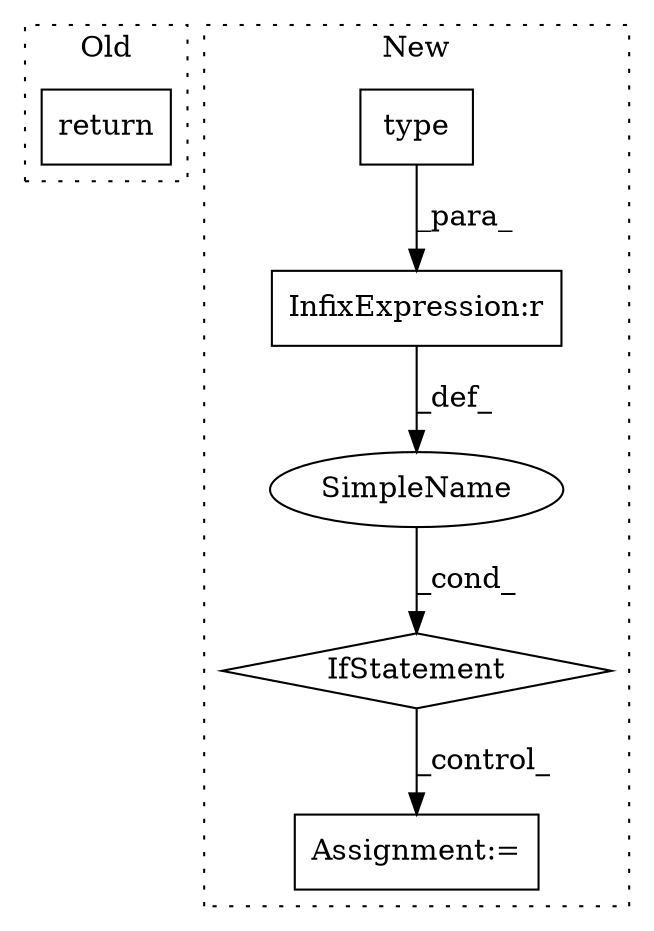 digraph G {
subgraph cluster0 {
1 [label="return" a="41" s="3770" l="7" shape="box"];
label = "Old";
style="dotted";
}
subgraph cluster1 {
2 [label="type" a="32" s="3794,3806" l="5,1" shape="box"];
3 [label="IfStatement" a="25" s="3790,3815" l="4,2" shape="diamond"];
4 [label="InfixExpression:r" a="27" s="3807" l="4" shape="box"];
5 [label="SimpleName" a="42" s="" l="" shape="ellipse"];
6 [label="Assignment:=" a="7" s="3832" l="1" shape="box"];
label = "New";
style="dotted";
}
2 -> 4 [label="_para_"];
3 -> 6 [label="_control_"];
4 -> 5 [label="_def_"];
5 -> 3 [label="_cond_"];
}